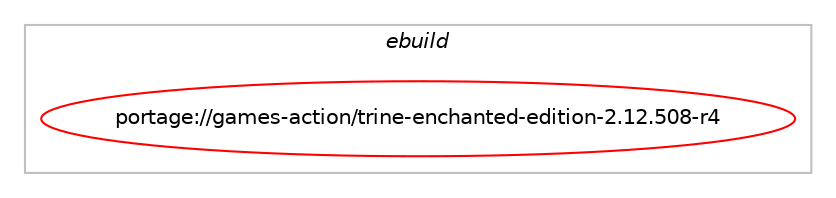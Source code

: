 digraph prolog {

# *************
# Graph options
# *************

newrank=true;
concentrate=true;
compound=true;
graph [rankdir=LR,fontname=Helvetica,fontsize=10,ranksep=1.5];#, ranksep=2.5, nodesep=0.2];
edge  [arrowhead=vee];
node  [fontname=Helvetica,fontsize=10];

# **********
# The ebuild
# **********

subgraph cluster_leftcol {
color=gray;
label=<<i>ebuild</i>>;
id [label="portage://games-action/trine-enchanted-edition-2.12.508-r4", color=red, width=4, href="../games-action/trine-enchanted-edition-2.12.508-r4.svg"];
}

# ****************
# The dependencies
# ****************

subgraph cluster_midcol {
color=gray;
label=<<i>dependencies</i>>;
subgraph cluster_compile {
fillcolor="#eeeeee";
style=filled;
label=<<i>compile</i>>;
}
subgraph cluster_compileandrun {
fillcolor="#eeeeee";
style=filled;
label=<<i>compile and run</i>>;
}
subgraph cluster_run {
fillcolor="#eeeeee";
style=filled;
label=<<i>run</i>>;
# *** BEGIN UNKNOWN DEPENDENCY TYPE (TODO) ***
# id -> equal(use_conditional_group(positive,launcher,portage://games-action/trine-enchanted-edition-2.12.508-r4,[package_dependency(portage://games-action/trine-enchanted-edition-2.12.508-r4,run,no,dev-libs,glib,none,[,,],[slot(2)],[use(enable(abi_x86_32),none)]),package_dependency(portage://games-action/trine-enchanted-edition-2.12.508-r4,run,no,media-libs,libpng-compat,none,[,,],[slot(1.2)],[use(enable(abi_x86_32),none)]),package_dependency(portage://games-action/trine-enchanted-edition-2.12.508-r4,run,no,x11-libs,gdk-pixbuf,none,[,,],[slot(2)],[use(enable(abi_x86_32),none)]),package_dependency(portage://games-action/trine-enchanted-edition-2.12.508-r4,run,no,x11-libs,gtk+,none,[,,],[slot(2)],[use(enable(abi_x86_32),none)]),package_dependency(portage://games-action/trine-enchanted-edition-2.12.508-r4,run,no,x11-libs,libX11,none,[,,],[],[use(enable(abi_x86_32),none)]),package_dependency(portage://games-action/trine-enchanted-edition-2.12.508-r4,run,no,x11-libs,pango,none,[,,],[],[use(enable(abi_x86_32),none),use(enable(X),none)])]))
# *** END UNKNOWN DEPENDENCY TYPE (TODO) ***

# *** BEGIN UNKNOWN DEPENDENCY TYPE (TODO) ***
# id -> equal(package_dependency(portage://games-action/trine-enchanted-edition-2.12.508-r4,run,no,media-gfx,nvidia-cg-toolkit,none,[,,],[],[use(enable(abi_x86_32),none)]))
# *** END UNKNOWN DEPENDENCY TYPE (TODO) ***

# *** BEGIN UNKNOWN DEPENDENCY TYPE (TODO) ***
# id -> equal(package_dependency(portage://games-action/trine-enchanted-edition-2.12.508-r4,run,no,media-libs,alsa-lib,none,[,,],[],[use(enable(abi_x86_32),none)]))
# *** END UNKNOWN DEPENDENCY TYPE (TODO) ***

# *** BEGIN UNKNOWN DEPENDENCY TYPE (TODO) ***
# id -> equal(package_dependency(portage://games-action/trine-enchanted-edition-2.12.508-r4,run,no,media-libs,freetype,none,[,,],[slot(2)],[use(enable(abi_x86_32),none)]))
# *** END UNKNOWN DEPENDENCY TYPE (TODO) ***

# *** BEGIN UNKNOWN DEPENDENCY TYPE (TODO) ***
# id -> equal(package_dependency(portage://games-action/trine-enchanted-edition-2.12.508-r4,run,no,media-libs,libogg,none,[,,],[],[use(enable(abi_x86_32),none)]))
# *** END UNKNOWN DEPENDENCY TYPE (TODO) ***

# *** BEGIN UNKNOWN DEPENDENCY TYPE (TODO) ***
# id -> equal(package_dependency(portage://games-action/trine-enchanted-edition-2.12.508-r4,run,no,media-libs,libsdl2,greaterequal,[2.0.3,,,2.0.3],[],[use(enable(abi_x86_32),none),use(enable(joystick),none),use(enable(opengl),none),use(enable(sound),none),use(enable(threads),positive),use(enable(video),none)]))
# *** END UNKNOWN DEPENDENCY TYPE (TODO) ***

# *** BEGIN UNKNOWN DEPENDENCY TYPE (TODO) ***
# id -> equal(package_dependency(portage://games-action/trine-enchanted-edition-2.12.508-r4,run,no,media-libs,libvorbis,greaterequal,[1.3,,,1.3],[],[use(enable(abi_x86_32),none)]))
# *** END UNKNOWN DEPENDENCY TYPE (TODO) ***

# *** BEGIN UNKNOWN DEPENDENCY TYPE (TODO) ***
# id -> equal(package_dependency(portage://games-action/trine-enchanted-edition-2.12.508-r4,run,no,media-libs,openal,greaterequal,[1.15,,,1.15],[],[use(enable(abi_x86_32),none)]))
# *** END UNKNOWN DEPENDENCY TYPE (TODO) ***

# *** BEGIN UNKNOWN DEPENDENCY TYPE (TODO) ***
# id -> equal(package_dependency(portage://games-action/trine-enchanted-edition-2.12.508-r4,run,no,sys-devel,gcc,greaterequal,[4.6,,,4.6],[],[use(enable(cxx),none)]))
# *** END UNKNOWN DEPENDENCY TYPE (TODO) ***

# *** BEGIN UNKNOWN DEPENDENCY TYPE (TODO) ***
# id -> equal(package_dependency(portage://games-action/trine-enchanted-edition-2.12.508-r4,run,no,sys-libs,glibc,greaterequal,[2.15,,,2.15],[],[]))
# *** END UNKNOWN DEPENDENCY TYPE (TODO) ***

# *** BEGIN UNKNOWN DEPENDENCY TYPE (TODO) ***
# id -> equal(package_dependency(portage://games-action/trine-enchanted-edition-2.12.508-r4,run,no,sys-libs,zlib,none,[,,],[],[use(enable(abi_x86_32),none)]))
# *** END UNKNOWN DEPENDENCY TYPE (TODO) ***

# *** BEGIN UNKNOWN DEPENDENCY TYPE (TODO) ***
# id -> equal(package_dependency(portage://games-action/trine-enchanted-edition-2.12.508-r4,run,no,virtual,glu,none,[,,],[],[use(enable(abi_x86_32),none)]))
# *** END UNKNOWN DEPENDENCY TYPE (TODO) ***

# *** BEGIN UNKNOWN DEPENDENCY TYPE (TODO) ***
# id -> equal(package_dependency(portage://games-action/trine-enchanted-edition-2.12.508-r4,run,no,virtual,opengl,none,[,,],[],[use(enable(abi_x86_32),none)]))
# *** END UNKNOWN DEPENDENCY TYPE (TODO) ***

}
}

# **************
# The candidates
# **************

subgraph cluster_choices {
rank=same;
color=gray;
label=<<i>candidates</i>>;

}

}
